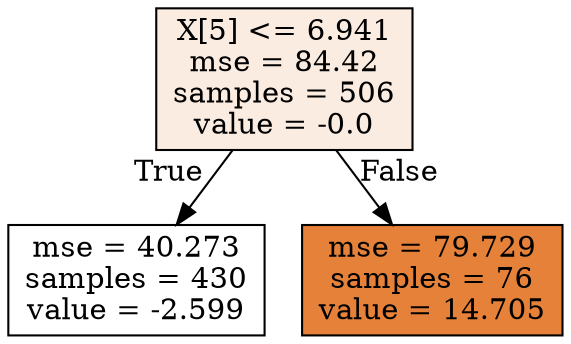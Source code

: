 digraph Tree {
node [shape=box, style="filled", color="black"] ;
0 [label="X[5] <= 6.941\nmse = 84.42\nsamples = 506\nvalue = -0.0", fillcolor="#fbece1"] ;
1 [label="mse = 40.273\nsamples = 430\nvalue = -2.599", fillcolor="#ffffff"] ;
0 -> 1 [labeldistance=2.5, labelangle=45, headlabel="True"] ;
2 [label="mse = 79.729\nsamples = 76\nvalue = 14.705", fillcolor="#e58139"] ;
0 -> 2 [labeldistance=2.5, labelangle=-45, headlabel="False"] ;
}